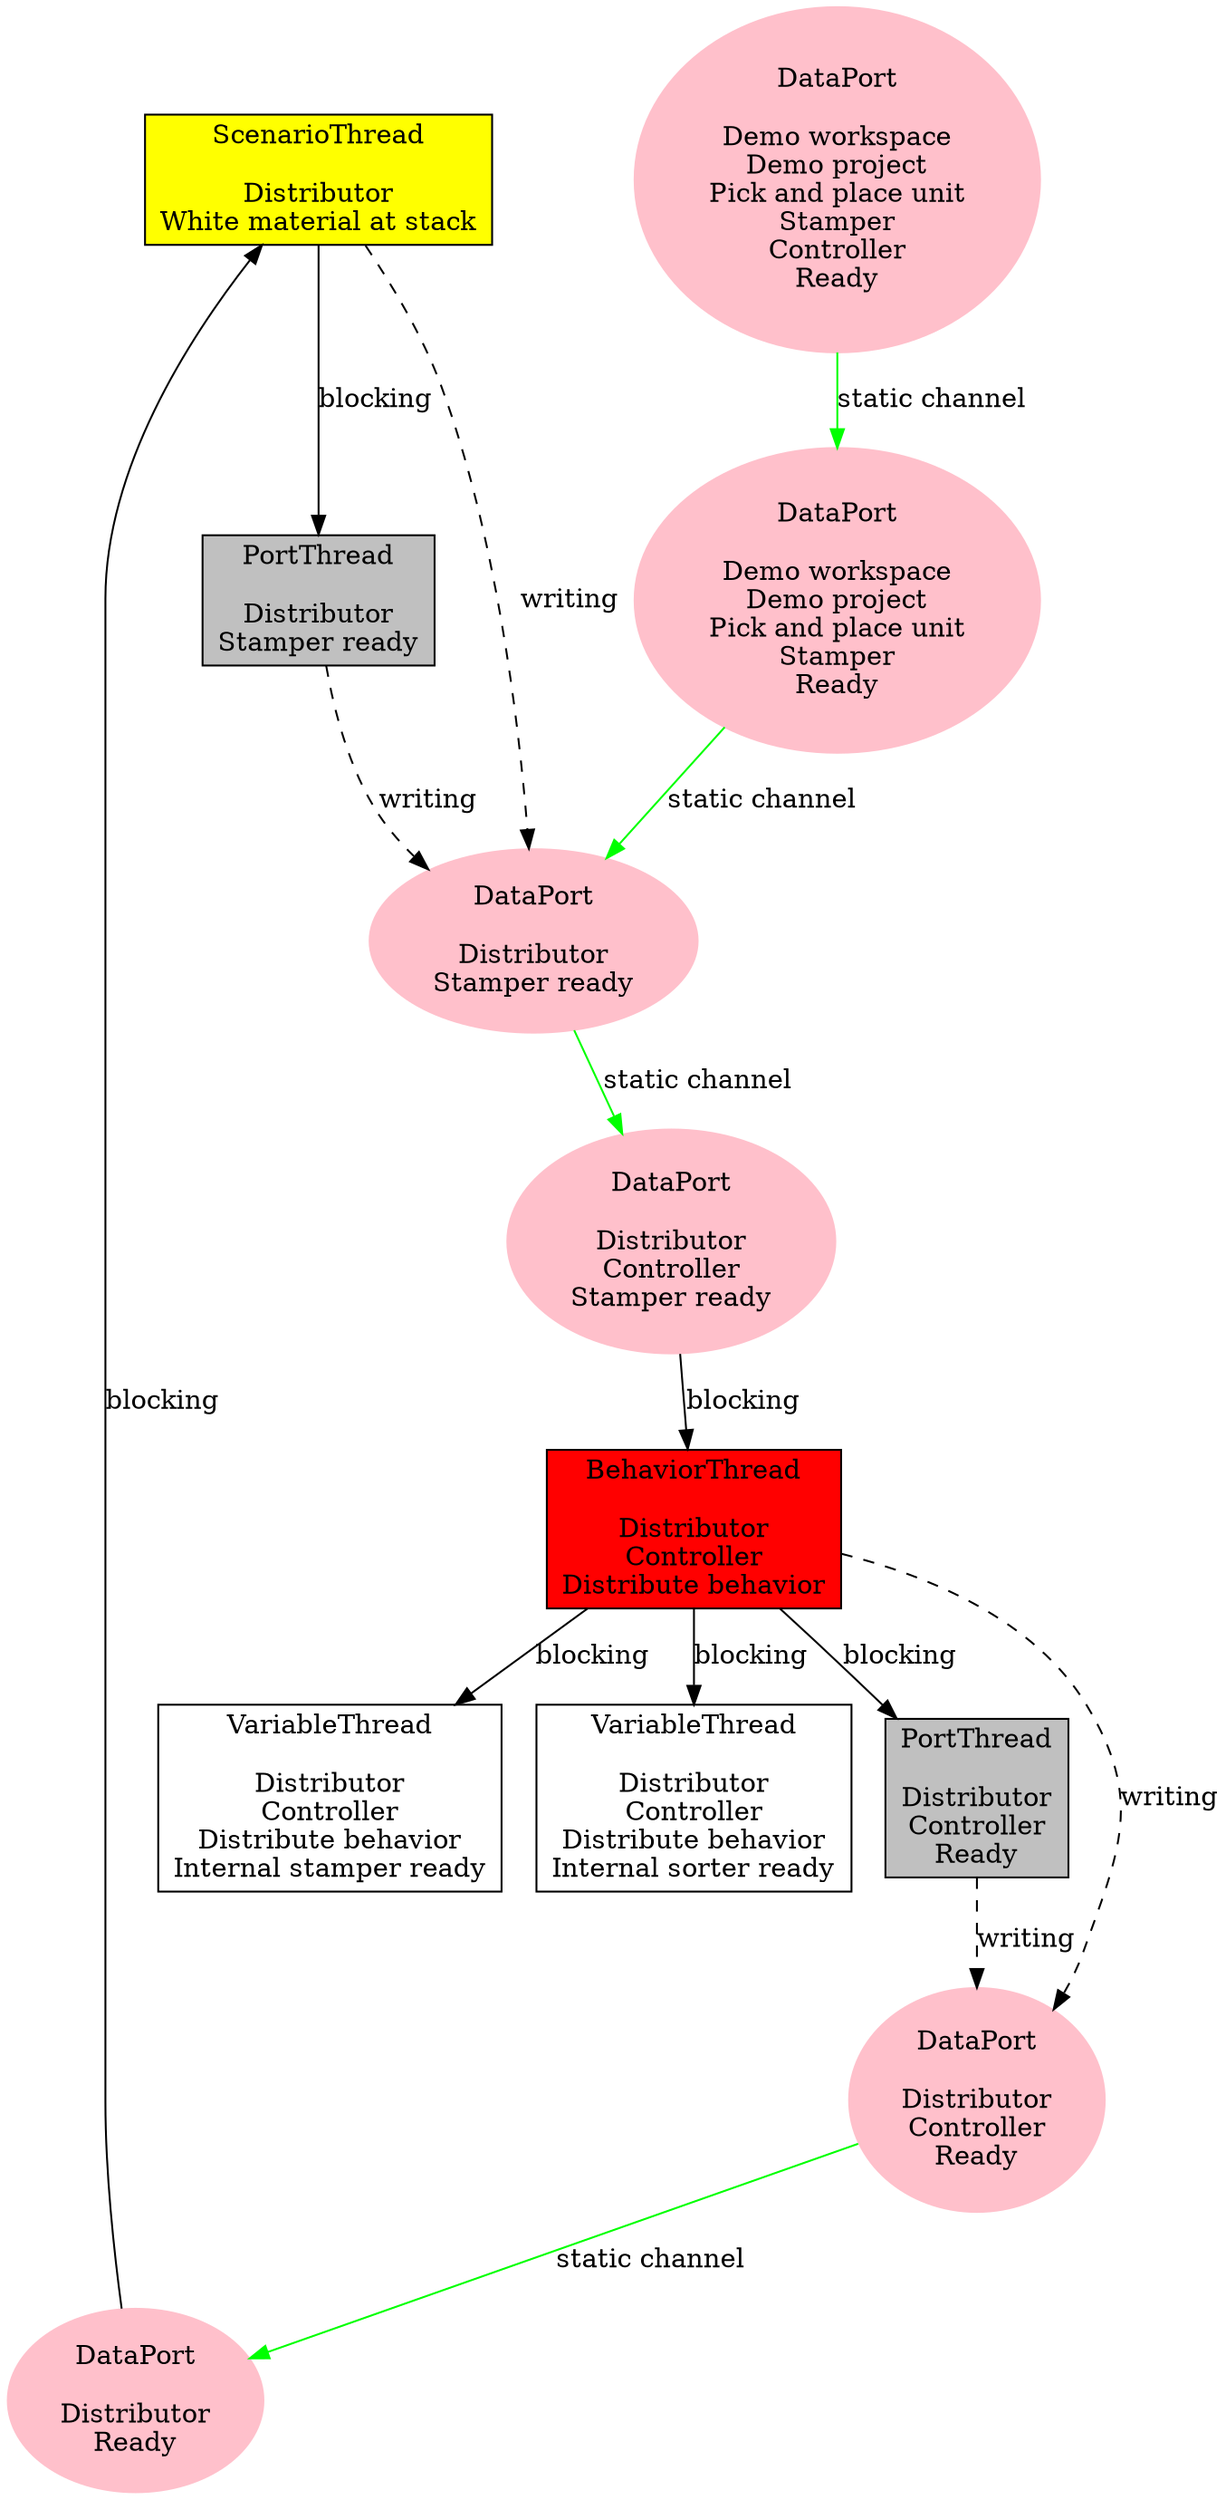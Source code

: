 digraph {
	"Thread[[Distributor, White material at stack],5,main]" [label = "ScenarioThread\n\nDistributor\nWhite material at stack", shape = box, style = filled, fillcolor = yellow];
	"Thread[[Distributor, Stamper ready],5,main]" [label = "PortThread\n\nDistributor\nStamper ready", shape = box, style = filled, fillcolor = gray];
	"Thread[[Distributor, Controller, Ready],5,main]" [label = "PortThread\n\nDistributor\nController\nReady", shape = box, style = filled, fillcolor = gray];
	"Thread[[Distributor, Controller, Distribute behavior, Internal stamper ready],5,main]" [label = "VariableThread\n\nDistributor\nController\nDistribute behavior\nInternal stamper ready", shape = box, style = filled, fillcolor = white];
	"Thread[[Distributor, Controller, Distribute behavior, Internal sorter ready],5,main]" [label = "VariableThread\n\nDistributor\nController\nDistribute behavior\nInternal sorter ready", shape = box, style = filled, fillcolor = white];
	"Thread[[Distributor, Controller, Distribute behavior],5,main]" [label = "BehaviorThread\n\nDistributor\nController\nDistribute behavior", shape = box, style = filled, fillcolor = red];
	"[Distributor, Controller, Stamper ready]" [label = "DataPort\n\nDistributor\nController\nStamper ready", shape = ellipse, style = filled, color = pink];
	"[Demo workspace, Demo project, Pick and place unit, Stamper, Controller, Ready]" [label = "DataPort\n\nDemo workspace\nDemo project\nPick and place unit\nStamper\nController\nReady", shape = ellipse, style = filled, color = pink];
	"[Distributor, Ready]" [label = "DataPort\n\nDistributor\nReady", shape = ellipse, style = filled, color = pink];
	"[Demo workspace, Demo project, Pick and place unit, Stamper, Ready]" [label = "DataPort\n\nDemo workspace\nDemo project\nPick and place unit\nStamper\nReady", shape = ellipse, style = filled, color = pink];
	"[Distributor, Stamper ready]" [label = "DataPort\n\nDistributor\nStamper ready", shape = ellipse, style = filled, color = pink];
	"[Distributor, Controller, Ready]" [label = "DataPort\n\nDistributor\nController\nReady", shape = ellipse, style = filled, color = pink];
	"[Distributor, Ready]" -> "Thread[[Distributor, White material at stack],5,main]" [label = "blocking"];
	"Thread[[Distributor, White material at stack],5,main]" -> "[Distributor, Stamper ready]" [label = "writing", style = dashed];
	"Thread[[Distributor, White material at stack],5,main]" -> "Thread[[Distributor, Stamper ready],5,main]" [label = "blocking"];
	"Thread[[Distributor, Stamper ready],5,main]" -> "[Distributor, Stamper ready]" [label = "writing", style = dashed];
	"Thread[[Distributor, Controller, Distribute behavior],5,main]" -> "Thread[[Distributor, Controller, Ready],5,main]" [label = "blocking"];
	"Thread[[Distributor, Controller, Ready],5,main]" -> "[Distributor, Controller, Ready]" [label = "writing", style = dashed];
	"Thread[[Distributor, Controller, Distribute behavior],5,main]" -> "Thread[[Distributor, Controller, Distribute behavior, Internal stamper ready],5,main]" [label = "blocking"];
	"Thread[[Distributor, Controller, Distribute behavior],5,main]" -> "Thread[[Distributor, Controller, Distribute behavior, Internal sorter ready],5,main]" [label = "blocking"];
	"[Distributor, Controller, Stamper ready]" -> "Thread[[Distributor, Controller, Distribute behavior],5,main]" [label = "blocking"];
	"Thread[[Distributor, Controller, Distribute behavior],5,main]" -> "[Distributor, Controller, Ready]" [label = "writing", style = dashed];
	"[Distributor, Stamper ready]" -> "[Distributor, Controller, Stamper ready]" [label = "static channel", color = green]; 
	"[Distributor, Controller, Ready]" -> "[Distributor, Ready]" [label = "static channel", color = green]; 
	"[Demo workspace, Demo project, Pick and place unit, Stamper, Controller, Ready]" -> "[Demo workspace, Demo project, Pick and place unit, Stamper, Ready]" [label = "static channel", color = green]; 
	"[Demo workspace, Demo project, Pick and place unit, Stamper, Ready]" -> "[Distributor, Stamper ready]" [label = "static channel", color = green]; 
}